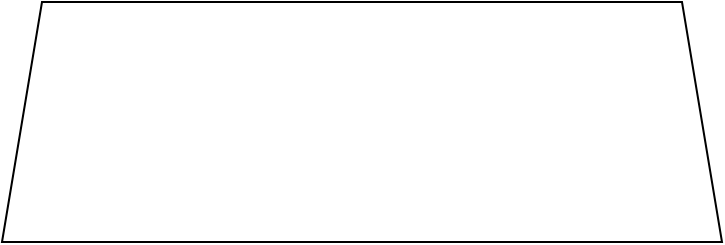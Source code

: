 <mxfile version="23.1.2" type="github">
  <diagram name="Page-1" id="dBa4BT4InDYZrvgub7S1">
    <mxGraphModel dx="1434" dy="758" grid="1" gridSize="10" guides="1" tooltips="1" connect="1" arrows="1" fold="1" page="1" pageScale="1" pageWidth="850" pageHeight="1100" math="0" shadow="0">
      <root>
        <mxCell id="0" />
        <mxCell id="1" parent="0" />
        <mxCell id="1e1Jho5gq25vnGHm1iy5-1" value="" style="shape=trapezoid;perimeter=trapezoidPerimeter;whiteSpace=wrap;html=1;fixedSize=1;" vertex="1" parent="1">
          <mxGeometry y="420" width="360" height="120" as="geometry" />
        </mxCell>
      </root>
    </mxGraphModel>
  </diagram>
</mxfile>
